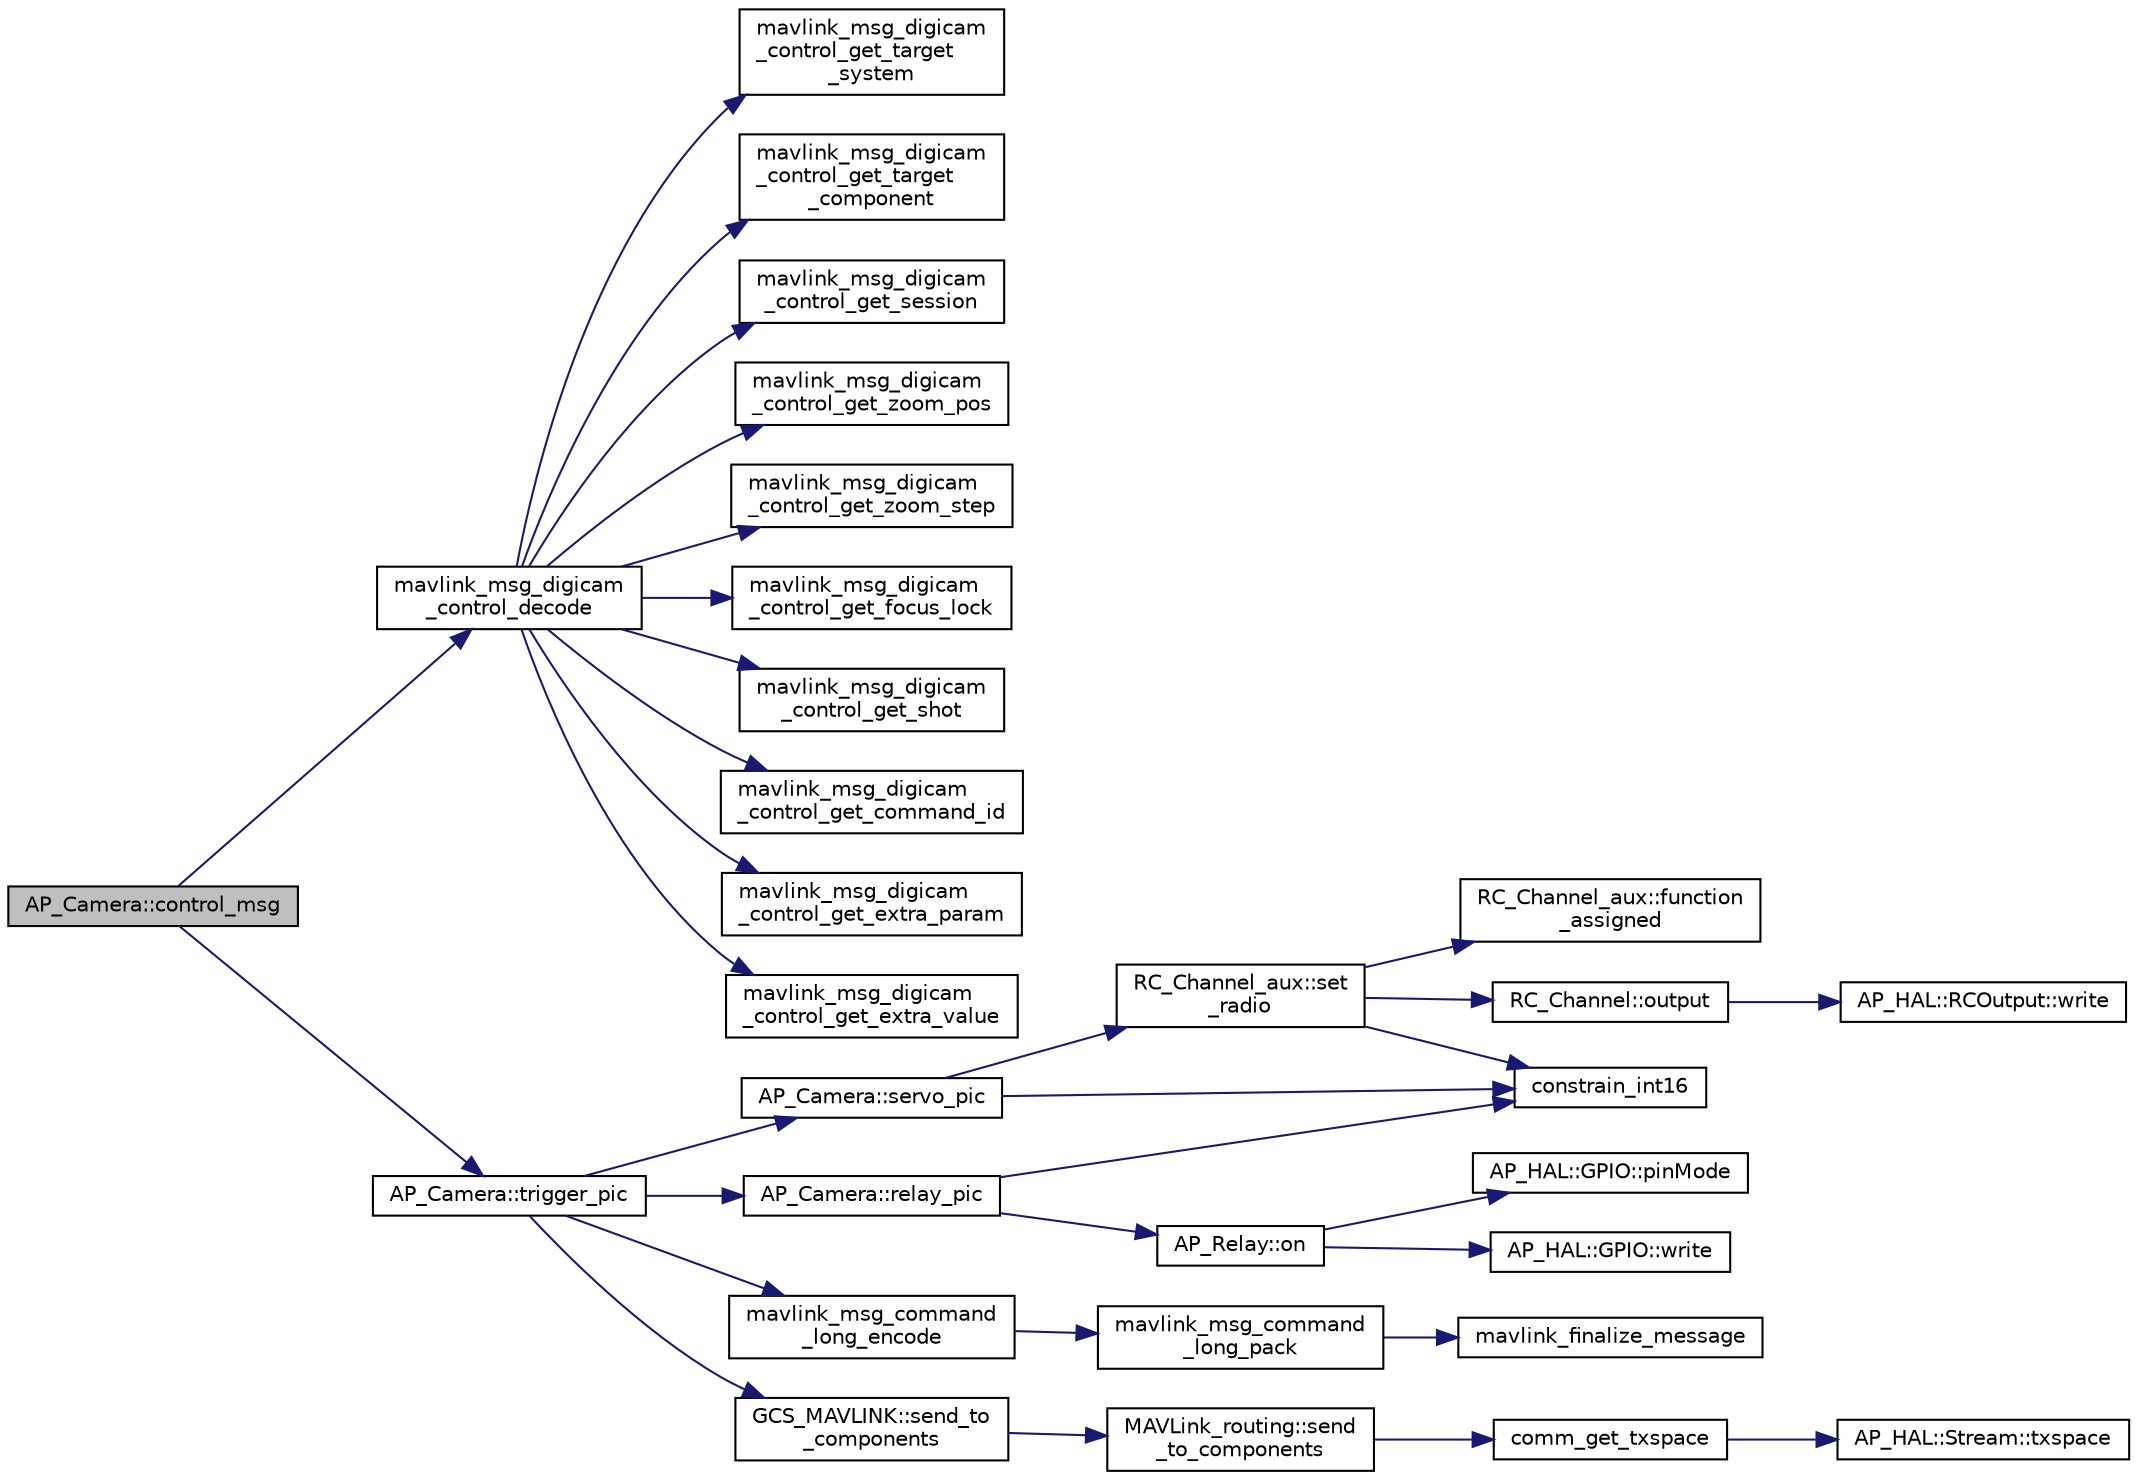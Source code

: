 digraph "AP_Camera::control_msg"
{
 // INTERACTIVE_SVG=YES
  edge [fontname="Helvetica",fontsize="10",labelfontname="Helvetica",labelfontsize="10"];
  node [fontname="Helvetica",fontsize="10",shape=record];
  rankdir="LR";
  Node1 [label="AP_Camera::control_msg",height=0.2,width=0.4,color="black", fillcolor="grey75", style="filled" fontcolor="black"];
  Node1 -> Node2 [color="midnightblue",fontsize="10",style="solid",fontname="Helvetica"];
  Node2 [label="mavlink_msg_digicam\l_control_decode",height=0.2,width=0.4,color="black", fillcolor="white", style="filled",URL="$v0_89_2ardupilotmega_2mavlink__msg__digicam__control_8h.html#a555bdf370d83bb7e910c6bdf7e37ecbc",tooltip="Decode a digicam_control message into a struct. "];
  Node2 -> Node3 [color="midnightblue",fontsize="10",style="solid",fontname="Helvetica"];
  Node3 [label="mavlink_msg_digicam\l_control_get_target\l_system",height=0.2,width=0.4,color="black", fillcolor="white", style="filled",URL="$v0_89_2ardupilotmega_2mavlink__msg__digicam__control_8h.html#a762c35a778a3d455c1e8081ffa8929fe",tooltip="Send a digicam_control message. "];
  Node2 -> Node4 [color="midnightblue",fontsize="10",style="solid",fontname="Helvetica"];
  Node4 [label="mavlink_msg_digicam\l_control_get_target\l_component",height=0.2,width=0.4,color="black", fillcolor="white", style="filled",URL="$v0_89_2ardupilotmega_2mavlink__msg__digicam__control_8h.html#a3345b464816b38a9ea2232b2ec93e8a2",tooltip="Get field target_component from digicam_control message. "];
  Node2 -> Node5 [color="midnightblue",fontsize="10",style="solid",fontname="Helvetica"];
  Node5 [label="mavlink_msg_digicam\l_control_get_session",height=0.2,width=0.4,color="black", fillcolor="white", style="filled",URL="$v0_89_2ardupilotmega_2mavlink__msg__digicam__control_8h.html#a495c458ad6593a44ba06b30d6acf541d",tooltip="Get field session from digicam_control message. "];
  Node2 -> Node6 [color="midnightblue",fontsize="10",style="solid",fontname="Helvetica"];
  Node6 [label="mavlink_msg_digicam\l_control_get_zoom_pos",height=0.2,width=0.4,color="black", fillcolor="white", style="filled",URL="$v0_89_2ardupilotmega_2mavlink__msg__digicam__control_8h.html#a6f5ffee7a46ef779f9441c977b8d89a4",tooltip="Get field zoom_pos from digicam_control message. "];
  Node2 -> Node7 [color="midnightblue",fontsize="10",style="solid",fontname="Helvetica"];
  Node7 [label="mavlink_msg_digicam\l_control_get_zoom_step",height=0.2,width=0.4,color="black", fillcolor="white", style="filled",URL="$v0_89_2ardupilotmega_2mavlink__msg__digicam__control_8h.html#a738c69e2916a495c9bebc3d56dab21e9",tooltip="Get field zoom_step from digicam_control message. "];
  Node2 -> Node8 [color="midnightblue",fontsize="10",style="solid",fontname="Helvetica"];
  Node8 [label="mavlink_msg_digicam\l_control_get_focus_lock",height=0.2,width=0.4,color="black", fillcolor="white", style="filled",URL="$v0_89_2ardupilotmega_2mavlink__msg__digicam__control_8h.html#a754518424f2a9da39a8d920cdf21dd9a",tooltip="Get field focus_lock from digicam_control message. "];
  Node2 -> Node9 [color="midnightblue",fontsize="10",style="solid",fontname="Helvetica"];
  Node9 [label="mavlink_msg_digicam\l_control_get_shot",height=0.2,width=0.4,color="black", fillcolor="white", style="filled",URL="$v0_89_2ardupilotmega_2mavlink__msg__digicam__control_8h.html#a1dc5c7b683eecc6c22d34088f881543b",tooltip="Get field shot from digicam_control message. "];
  Node2 -> Node10 [color="midnightblue",fontsize="10",style="solid",fontname="Helvetica"];
  Node10 [label="mavlink_msg_digicam\l_control_get_command_id",height=0.2,width=0.4,color="black", fillcolor="white", style="filled",URL="$v0_89_2ardupilotmega_2mavlink__msg__digicam__control_8h.html#a0e4ed9a009348173f5f6b8d99d995fcc",tooltip="Get field command_id from digicam_control message. "];
  Node2 -> Node11 [color="midnightblue",fontsize="10",style="solid",fontname="Helvetica"];
  Node11 [label="mavlink_msg_digicam\l_control_get_extra_param",height=0.2,width=0.4,color="black", fillcolor="white", style="filled",URL="$v0_89_2ardupilotmega_2mavlink__msg__digicam__control_8h.html#ab19d5c759739873d068e6da605aca430",tooltip="Get field extra_param from digicam_control message. "];
  Node2 -> Node12 [color="midnightblue",fontsize="10",style="solid",fontname="Helvetica"];
  Node12 [label="mavlink_msg_digicam\l_control_get_extra_value",height=0.2,width=0.4,color="black", fillcolor="white", style="filled",URL="$v0_89_2ardupilotmega_2mavlink__msg__digicam__control_8h.html#a789f973c64a3744a71bc419881ca8da2",tooltip="Get field extra_value from digicam_control message. "];
  Node1 -> Node13 [color="midnightblue",fontsize="10",style="solid",fontname="Helvetica"];
  Node13 [label="AP_Camera::trigger_pic",height=0.2,width=0.4,color="black", fillcolor="white", style="filled",URL="$classAP__Camera.html#a74372e2b8e5d3cd3b464f2ef417cb0f6"];
  Node13 -> Node14 [color="midnightblue",fontsize="10",style="solid",fontname="Helvetica"];
  Node14 [label="AP_Camera::servo_pic",height=0.2,width=0.4,color="black", fillcolor="white", style="filled",URL="$classAP__Camera.html#a336a2fbee20b67e8af153e4bc21bd3fd",tooltip="Servo operated camera. "];
  Node14 -> Node15 [color="midnightblue",fontsize="10",style="solid",fontname="Helvetica"];
  Node15 [label="RC_Channel_aux::set\l_radio",height=0.2,width=0.4,color="black", fillcolor="white", style="filled",URL="$classRC__Channel__aux.html#a8fed980206f9aad4c5435c5193690be7"];
  Node15 -> Node16 [color="midnightblue",fontsize="10",style="solid",fontname="Helvetica"];
  Node16 [label="RC_Channel_aux::function\l_assigned",height=0.2,width=0.4,color="black", fillcolor="white", style="filled",URL="$classRC__Channel__aux.html#a423accc4de40960cf7ef2c4755e8a9d1"];
  Node15 -> Node17 [color="midnightblue",fontsize="10",style="solid",fontname="Helvetica"];
  Node17 [label="constrain_int16",height=0.2,width=0.4,color="black", fillcolor="white", style="filled",URL="$AP__Math_8cpp.html#ac5d9502aca91c97f523fd9b35590215f"];
  Node15 -> Node18 [color="midnightblue",fontsize="10",style="solid",fontname="Helvetica"];
  Node18 [label="RC_Channel::output",height=0.2,width=0.4,color="black", fillcolor="white", style="filled",URL="$classRC__Channel.html#aabaff8233192d5f2a20e2207914ca3e3"];
  Node18 -> Node19 [color="midnightblue",fontsize="10",style="solid",fontname="Helvetica"];
  Node19 [label="AP_HAL::RCOutput::write",height=0.2,width=0.4,color="black", fillcolor="white", style="filled",URL="$classAP__HAL_1_1RCOutput.html#ade509cf82dfb1f6fab3eba0c026c5d60"];
  Node14 -> Node17 [color="midnightblue",fontsize="10",style="solid",fontname="Helvetica"];
  Node13 -> Node20 [color="midnightblue",fontsize="10",style="solid",fontname="Helvetica"];
  Node20 [label="AP_Camera::relay_pic",height=0.2,width=0.4,color="black", fillcolor="white", style="filled",URL="$classAP__Camera.html#a73b785894a0650a4dd8b1ffc24c4c250",tooltip="basic relay activation "];
  Node20 -> Node21 [color="midnightblue",fontsize="10",style="solid",fontname="Helvetica"];
  Node21 [label="AP_Relay::on",height=0.2,width=0.4,color="black", fillcolor="white", style="filled",URL="$classAP__Relay.html#a8f00e5559174917b795ef84472822e53"];
  Node21 -> Node22 [color="midnightblue",fontsize="10",style="solid",fontname="Helvetica"];
  Node22 [label="AP_HAL::GPIO::pinMode",height=0.2,width=0.4,color="black", fillcolor="white", style="filled",URL="$classAP__HAL_1_1GPIO.html#a3dfc60214bd1aa4936d51ca72c045b95"];
  Node21 -> Node23 [color="midnightblue",fontsize="10",style="solid",fontname="Helvetica"];
  Node23 [label="AP_HAL::GPIO::write",height=0.2,width=0.4,color="black", fillcolor="white", style="filled",URL="$classAP__HAL_1_1GPIO.html#a2b0664bdab1876e3b0bbcd9064eec88e"];
  Node20 -> Node17 [color="midnightblue",fontsize="10",style="solid",fontname="Helvetica"];
  Node13 -> Node24 [color="midnightblue",fontsize="10",style="solid",fontname="Helvetica"];
  Node24 [label="mavlink_msg_command\l_long_encode",height=0.2,width=0.4,color="black", fillcolor="white", style="filled",URL="$mavlink__msg__command__long_8h.html#a4b9ea1702839a5a09d44775799a24ec8",tooltip="Encode a command_long struct. "];
  Node24 -> Node25 [color="midnightblue",fontsize="10",style="solid",fontname="Helvetica"];
  Node25 [label="mavlink_msg_command\l_long_pack",height=0.2,width=0.4,color="black", fillcolor="white", style="filled",URL="$mavlink__msg__command__long_8h.html#ab5b46496ad411ef946e4a10b43d3d025",tooltip="Pack a command_long message. "];
  Node25 -> Node26 [color="midnightblue",fontsize="10",style="solid",fontname="Helvetica"];
  Node26 [label="mavlink_finalize_message",height=0.2,width=0.4,color="black", fillcolor="white", style="filled",URL="$v0_89_2mavlink__helpers_8h.html#af3bea083c5ec83f5b6570b2bd4a817d0",tooltip="Finalize a MAVLink message with MAVLINK_COMM_0 as default channel. "];
  Node13 -> Node27 [color="midnightblue",fontsize="10",style="solid",fontname="Helvetica"];
  Node27 [label="GCS_MAVLINK::send_to\l_components",height=0.2,width=0.4,color="black", fillcolor="white", style="filled",URL="$classGCS__MAVLINK.html#a928edfeb8ca8d1656eca3e0c176d49a7"];
  Node27 -> Node28 [color="midnightblue",fontsize="10",style="solid",fontname="Helvetica"];
  Node28 [label="MAVLink_routing::send\l_to_components",height=0.2,width=0.4,color="black", fillcolor="white", style="filled",URL="$classMAVLink__routing.html#ace8e55f8db025f01d4309de699de5460"];
  Node28 -> Node29 [color="midnightblue",fontsize="10",style="solid",fontname="Helvetica"];
  Node29 [label="comm_get_txspace",height=0.2,width=0.4,color="black", fillcolor="white", style="filled",URL="$GCS__MAVLink_8cpp.html#a2a0fd455fd37f642e9eb67373a14b7d9"];
  Node29 -> Node30 [color="midnightblue",fontsize="10",style="solid",fontname="Helvetica"];
  Node30 [label="AP_HAL::Stream::txspace",height=0.2,width=0.4,color="black", fillcolor="white", style="filled",URL="$classAP__HAL_1_1Stream.html#a7028834212873394e906bcaf7f4a06b3"];
}

